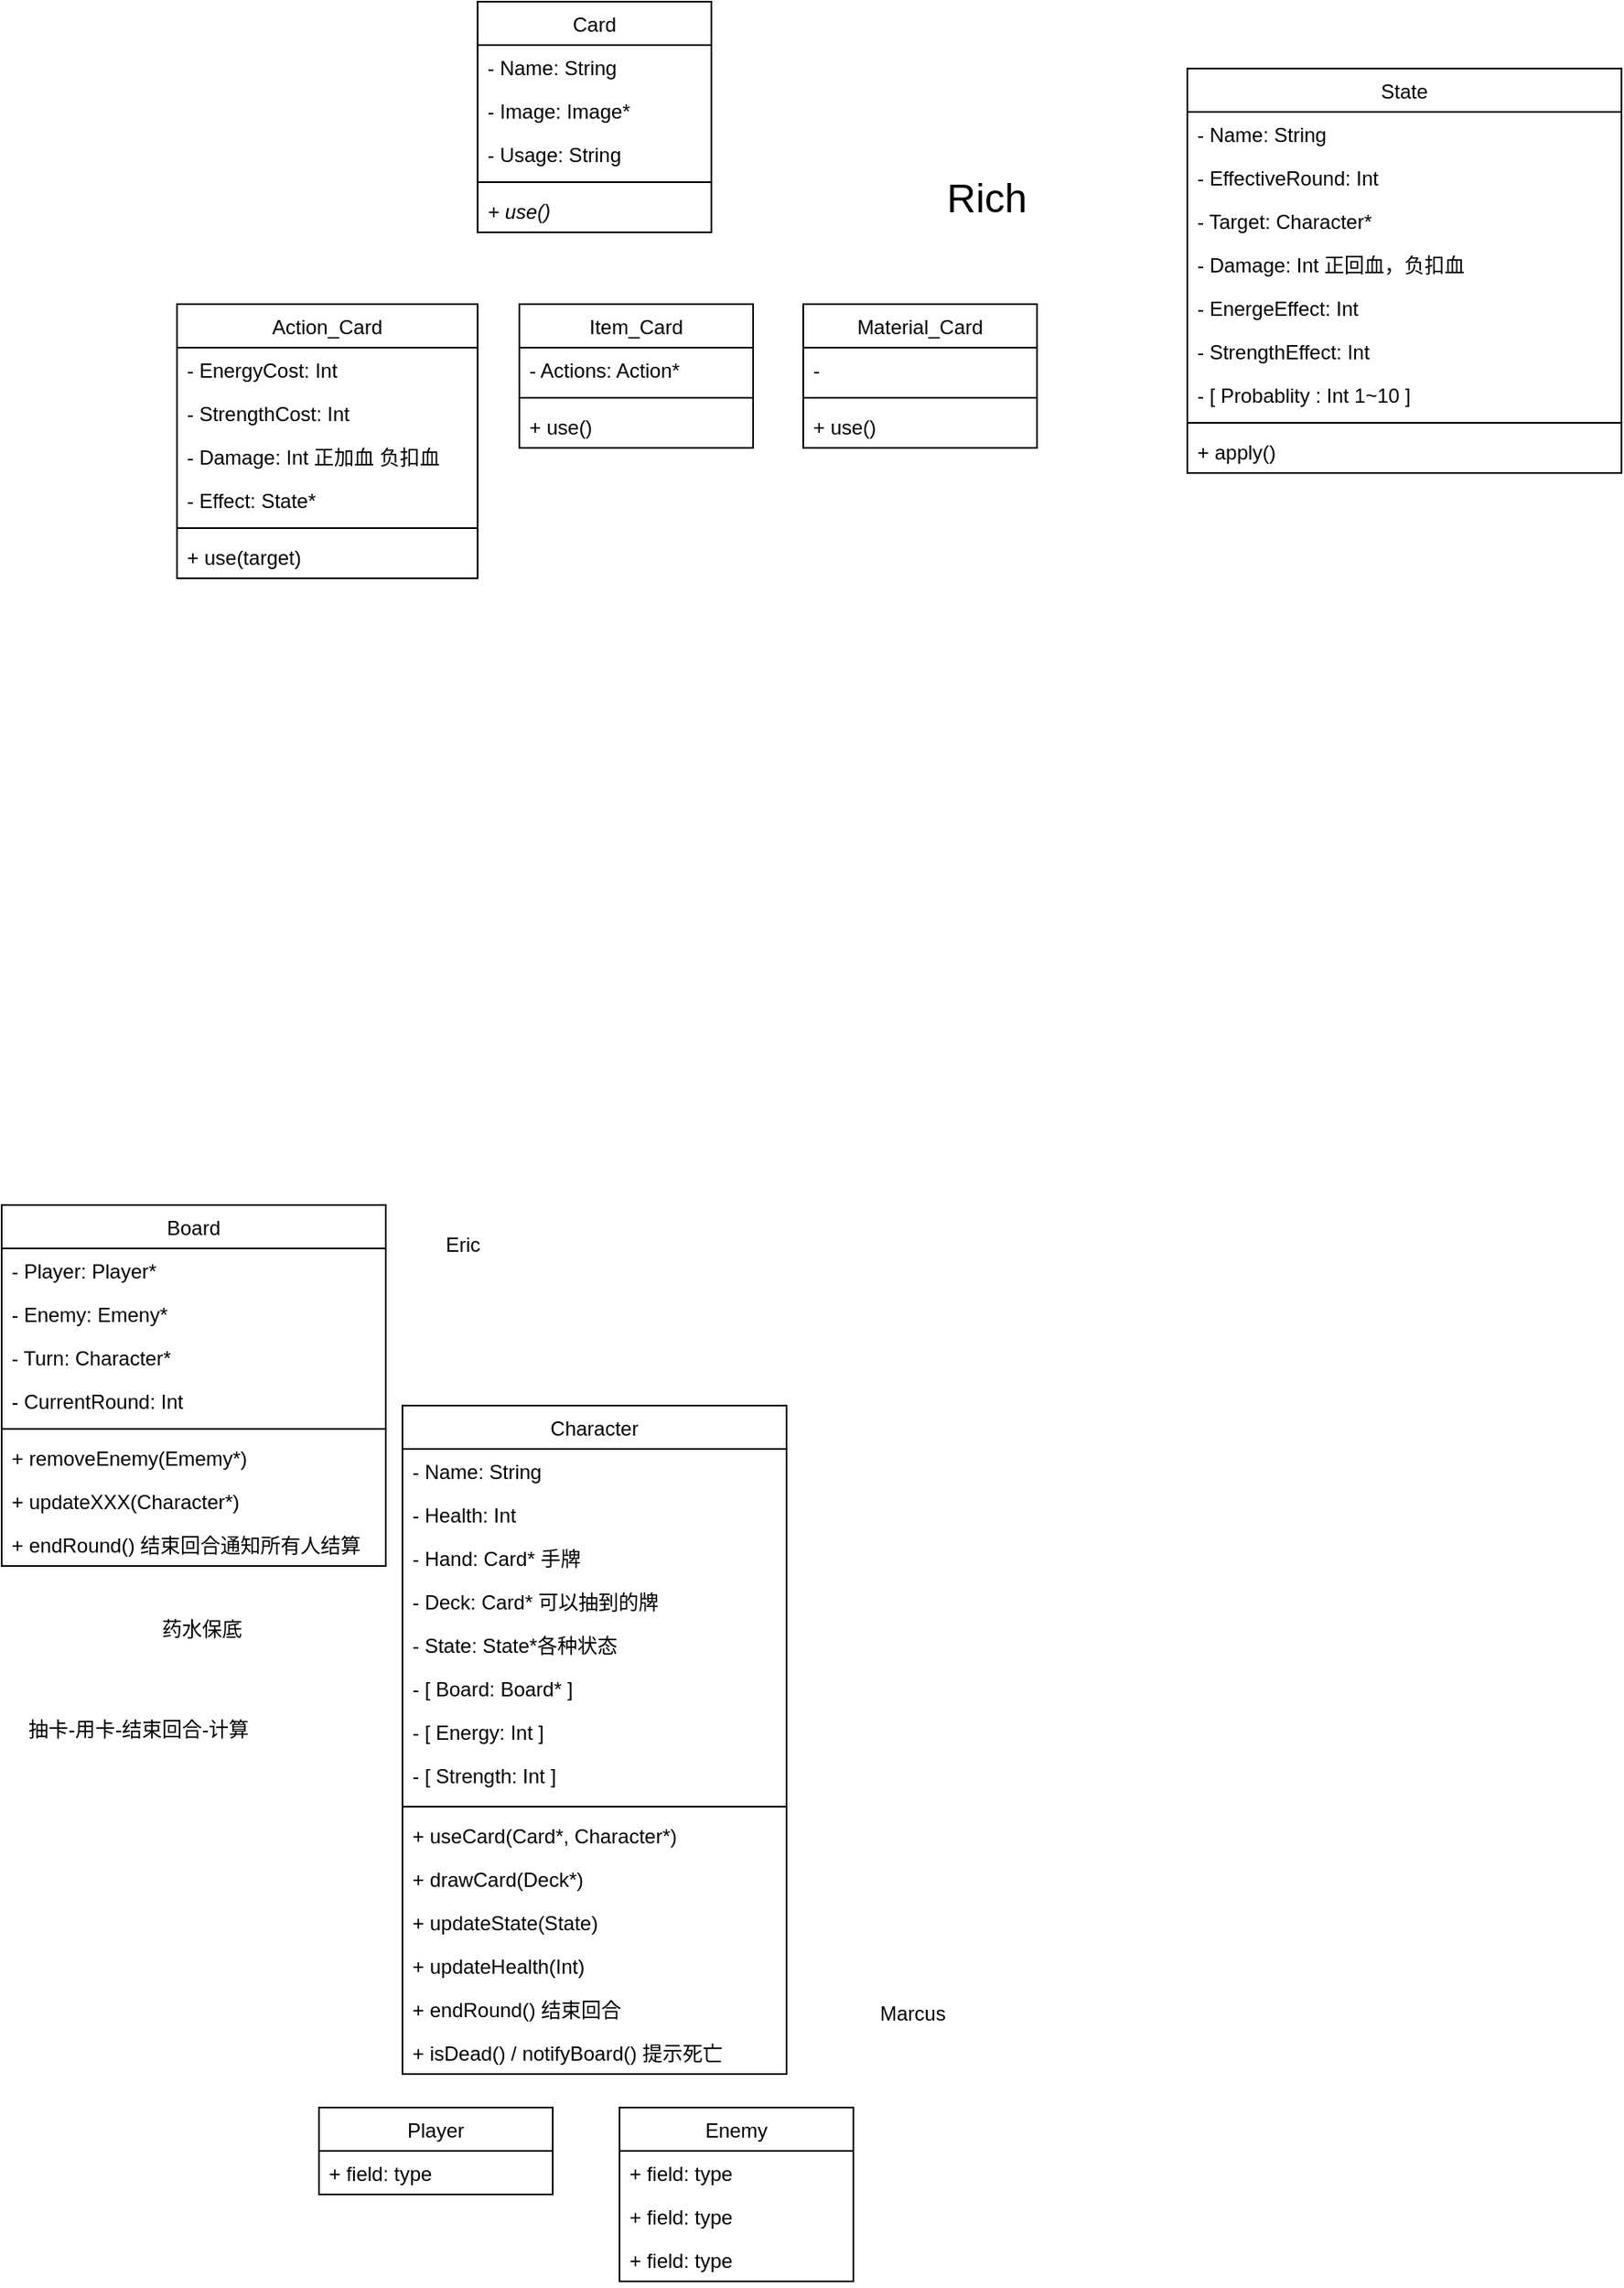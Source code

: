 <mxfile version="16.0.0" type="device"><diagram id="cSIMa4QUHb6lEiOD89_U" name="Page-1"><mxGraphModel dx="1043" dy="1750" grid="1" gridSize="10" guides="1" tooltips="1" connect="1" arrows="1" fold="1" page="1" pageScale="1" pageWidth="827" pageHeight="1169" math="0" shadow="0"><root><mxCell id="0"/><mxCell id="1" parent="0"/><mxCell id="EJ1EdjsebkWO272Hhb9x-1" value="Player" style="swimlane;fontStyle=0;childLayout=stackLayout;horizontal=1;startSize=26;fillColor=none;horizontalStack=0;resizeParent=1;resizeParentMax=0;resizeLast=0;collapsible=1;marginBottom=0;" vertex="1" parent="1"><mxGeometry x="200" y="570" width="140" height="52" as="geometry"/></mxCell><mxCell id="EJ1EdjsebkWO272Hhb9x-4" value="+ field: type" style="text;strokeColor=none;fillColor=none;align=left;verticalAlign=top;spacingLeft=4;spacingRight=4;overflow=hidden;rotatable=0;points=[[0,0.5],[1,0.5]];portConstraint=eastwest;" vertex="1" parent="EJ1EdjsebkWO272Hhb9x-1"><mxGeometry y="26" width="140" height="26" as="geometry"/></mxCell><mxCell id="EJ1EdjsebkWO272Hhb9x-5" value="Character" style="swimlane;fontStyle=0;childLayout=stackLayout;horizontal=1;startSize=26;fillColor=none;horizontalStack=0;resizeParent=1;resizeParentMax=0;resizeLast=0;collapsible=1;marginBottom=0;" vertex="1" parent="1"><mxGeometry x="250" y="150" width="230" height="400" as="geometry"/></mxCell><mxCell id="EJ1EdjsebkWO272Hhb9x-7" value="- Name: String" style="text;strokeColor=none;fillColor=none;align=left;verticalAlign=top;spacingLeft=4;spacingRight=4;overflow=hidden;rotatable=0;points=[[0,0.5],[1,0.5]];portConstraint=eastwest;" vertex="1" parent="EJ1EdjsebkWO272Hhb9x-5"><mxGeometry y="26" width="230" height="26" as="geometry"/></mxCell><mxCell id="EJ1EdjsebkWO272Hhb9x-6" value="- Health: Int" style="text;strokeColor=none;fillColor=none;align=left;verticalAlign=top;spacingLeft=4;spacingRight=4;overflow=hidden;rotatable=0;points=[[0,0.5],[1,0.5]];portConstraint=eastwest;" vertex="1" parent="EJ1EdjsebkWO272Hhb9x-5"><mxGeometry y="52" width="230" height="26" as="geometry"/></mxCell><mxCell id="EJ1EdjsebkWO272Hhb9x-19" value="- Hand: Card* 手牌" style="text;strokeColor=none;fillColor=none;align=left;verticalAlign=top;spacingLeft=4;spacingRight=4;overflow=hidden;rotatable=0;points=[[0,0.5],[1,0.5]];portConstraint=eastwest;" vertex="1" parent="EJ1EdjsebkWO272Hhb9x-5"><mxGeometry y="78" width="230" height="26" as="geometry"/></mxCell><mxCell id="EJ1EdjsebkWO272Hhb9x-8" value="- Deck: Card* 可以抽到的牌" style="text;strokeColor=none;fillColor=none;align=left;verticalAlign=top;spacingLeft=4;spacingRight=4;overflow=hidden;rotatable=0;points=[[0,0.5],[1,0.5]];portConstraint=eastwest;" vertex="1" parent="EJ1EdjsebkWO272Hhb9x-5"><mxGeometry y="104" width="230" height="26" as="geometry"/></mxCell><mxCell id="EJ1EdjsebkWO272Hhb9x-20" value="- State: State*各种状态" style="text;strokeColor=none;fillColor=none;align=left;verticalAlign=top;spacingLeft=4;spacingRight=4;overflow=hidden;rotatable=0;points=[[0,0.5],[1,0.5]];portConstraint=eastwest;" vertex="1" parent="EJ1EdjsebkWO272Hhb9x-5"><mxGeometry y="130" width="230" height="26" as="geometry"/></mxCell><mxCell id="EJ1EdjsebkWO272Hhb9x-37" value="- [ Board: Board* ]" style="text;strokeColor=none;fillColor=none;align=left;verticalAlign=top;spacingLeft=4;spacingRight=4;overflow=hidden;rotatable=0;points=[[0,0.5],[1,0.5]];portConstraint=eastwest;" vertex="1" parent="EJ1EdjsebkWO272Hhb9x-5"><mxGeometry y="156" width="230" height="26" as="geometry"/></mxCell><mxCell id="EJ1EdjsebkWO272Hhb9x-2" value="- [ Energy: Int ] " style="text;strokeColor=none;fillColor=none;align=left;verticalAlign=top;spacingLeft=4;spacingRight=4;overflow=hidden;rotatable=0;points=[[0,0.5],[1,0.5]];portConstraint=eastwest;" vertex="1" parent="EJ1EdjsebkWO272Hhb9x-5"><mxGeometry y="182" width="230" height="26" as="geometry"/></mxCell><mxCell id="EJ1EdjsebkWO272Hhb9x-36" value="- [ Strength: Int ] " style="text;strokeColor=none;fillColor=none;align=left;verticalAlign=top;spacingLeft=4;spacingRight=4;overflow=hidden;rotatable=0;points=[[0,0.5],[1,0.5]];portConstraint=eastwest;" vertex="1" parent="EJ1EdjsebkWO272Hhb9x-5"><mxGeometry y="208" width="230" height="28" as="geometry"/></mxCell><mxCell id="EJ1EdjsebkWO272Hhb9x-25" value="" style="line;strokeWidth=1;fillColor=none;align=left;verticalAlign=middle;spacingTop=-1;spacingLeft=3;spacingRight=3;rotatable=0;labelPosition=right;points=[];portConstraint=eastwest;" vertex="1" parent="EJ1EdjsebkWO272Hhb9x-5"><mxGeometry y="236" width="230" height="8" as="geometry"/></mxCell><mxCell id="EJ1EdjsebkWO272Hhb9x-24" value="+ useCard(Card*, Character*)" style="text;strokeColor=none;fillColor=none;align=left;verticalAlign=top;spacingLeft=4;spacingRight=4;overflow=hidden;rotatable=0;points=[[0,0.5],[1,0.5]];portConstraint=eastwest;" vertex="1" parent="EJ1EdjsebkWO272Hhb9x-5"><mxGeometry y="244" width="230" height="26" as="geometry"/></mxCell><mxCell id="EJ1EdjsebkWO272Hhb9x-26" value="+ drawCard(Deck*)" style="text;strokeColor=none;fillColor=none;align=left;verticalAlign=top;spacingLeft=4;spacingRight=4;overflow=hidden;rotatable=0;points=[[0,0.5],[1,0.5]];portConstraint=eastwest;" vertex="1" parent="EJ1EdjsebkWO272Hhb9x-5"><mxGeometry y="270" width="230" height="26" as="geometry"/></mxCell><mxCell id="EJ1EdjsebkWO272Hhb9x-27" value="+ updateState(State)" style="text;strokeColor=none;fillColor=none;align=left;verticalAlign=top;spacingLeft=4;spacingRight=4;overflow=hidden;rotatable=0;points=[[0,0.5],[1,0.5]];portConstraint=eastwest;" vertex="1" parent="EJ1EdjsebkWO272Hhb9x-5"><mxGeometry y="296" width="230" height="26" as="geometry"/></mxCell><mxCell id="EJ1EdjsebkWO272Hhb9x-34" value="+ updateHealth(Int)" style="text;strokeColor=none;fillColor=none;align=left;verticalAlign=top;spacingLeft=4;spacingRight=4;overflow=hidden;rotatable=0;points=[[0,0.5],[1,0.5]];portConstraint=eastwest;" vertex="1" parent="EJ1EdjsebkWO272Hhb9x-5"><mxGeometry y="322" width="230" height="26" as="geometry"/></mxCell><mxCell id="EJ1EdjsebkWO272Hhb9x-42" value="+ endRound() 结束回合" style="text;strokeColor=none;fillColor=none;align=left;verticalAlign=top;spacingLeft=4;spacingRight=4;overflow=hidden;rotatable=0;points=[[0,0.5],[1,0.5]];portConstraint=eastwest;" vertex="1" parent="EJ1EdjsebkWO272Hhb9x-5"><mxGeometry y="348" width="230" height="26" as="geometry"/></mxCell><mxCell id="EJ1EdjsebkWO272Hhb9x-41" value="+ isDead() / notifyBoard() 提示死亡" style="text;strokeColor=none;fillColor=none;align=left;verticalAlign=top;spacingLeft=4;spacingRight=4;overflow=hidden;rotatable=0;points=[[0,0.5],[1,0.5]];portConstraint=eastwest;" vertex="1" parent="EJ1EdjsebkWO272Hhb9x-5"><mxGeometry y="374" width="230" height="26" as="geometry"/></mxCell><mxCell id="EJ1EdjsebkWO272Hhb9x-14" value="Enemy" style="swimlane;fontStyle=0;childLayout=stackLayout;horizontal=1;startSize=26;fillColor=none;horizontalStack=0;resizeParent=1;resizeParentMax=0;resizeLast=0;collapsible=1;marginBottom=0;" vertex="1" parent="1"><mxGeometry x="380" y="570" width="140" height="104" as="geometry"/></mxCell><mxCell id="EJ1EdjsebkWO272Hhb9x-15" value="+ field: type" style="text;strokeColor=none;fillColor=none;align=left;verticalAlign=top;spacingLeft=4;spacingRight=4;overflow=hidden;rotatable=0;points=[[0,0.5],[1,0.5]];portConstraint=eastwest;" vertex="1" parent="EJ1EdjsebkWO272Hhb9x-14"><mxGeometry y="26" width="140" height="26" as="geometry"/></mxCell><mxCell id="EJ1EdjsebkWO272Hhb9x-16" value="+ field: type" style="text;strokeColor=none;fillColor=none;align=left;verticalAlign=top;spacingLeft=4;spacingRight=4;overflow=hidden;rotatable=0;points=[[0,0.5],[1,0.5]];portConstraint=eastwest;" vertex="1" parent="EJ1EdjsebkWO272Hhb9x-14"><mxGeometry y="52" width="140" height="26" as="geometry"/></mxCell><mxCell id="EJ1EdjsebkWO272Hhb9x-17" value="+ field: type" style="text;strokeColor=none;fillColor=none;align=left;verticalAlign=top;spacingLeft=4;spacingRight=4;overflow=hidden;rotatable=0;points=[[0,0.5],[1,0.5]];portConstraint=eastwest;" vertex="1" parent="EJ1EdjsebkWO272Hhb9x-14"><mxGeometry y="78" width="140" height="26" as="geometry"/></mxCell><mxCell id="EJ1EdjsebkWO272Hhb9x-30" value="Board" style="swimlane;fontStyle=0;childLayout=stackLayout;horizontal=1;startSize=26;fillColor=none;horizontalStack=0;resizeParent=1;resizeParentMax=0;resizeLast=0;collapsible=1;marginBottom=0;" vertex="1" parent="1"><mxGeometry x="10" y="30" width="230" height="216" as="geometry"/></mxCell><mxCell id="EJ1EdjsebkWO272Hhb9x-31" value="- Player: Player*" style="text;strokeColor=none;fillColor=none;align=left;verticalAlign=top;spacingLeft=4;spacingRight=4;overflow=hidden;rotatable=0;points=[[0,0.5],[1,0.5]];portConstraint=eastwest;" vertex="1" parent="EJ1EdjsebkWO272Hhb9x-30"><mxGeometry y="26" width="230" height="26" as="geometry"/></mxCell><mxCell id="EJ1EdjsebkWO272Hhb9x-32" value="- Enemy: Emeny*" style="text;strokeColor=none;fillColor=none;align=left;verticalAlign=top;spacingLeft=4;spacingRight=4;overflow=hidden;rotatable=0;points=[[0,0.5],[1,0.5]];portConstraint=eastwest;" vertex="1" parent="EJ1EdjsebkWO272Hhb9x-30"><mxGeometry y="52" width="230" height="26" as="geometry"/></mxCell><mxCell id="EJ1EdjsebkWO272Hhb9x-50" value="- Turn: Character*" style="text;strokeColor=none;fillColor=none;align=left;verticalAlign=top;spacingLeft=4;spacingRight=4;overflow=hidden;rotatable=0;points=[[0,0.5],[1,0.5]];portConstraint=eastwest;" vertex="1" parent="EJ1EdjsebkWO272Hhb9x-30"><mxGeometry y="78" width="230" height="26" as="geometry"/></mxCell><mxCell id="EJ1EdjsebkWO272Hhb9x-54" value="- CurrentRound: Int" style="text;strokeColor=none;fillColor=none;align=left;verticalAlign=top;spacingLeft=4;spacingRight=4;overflow=hidden;rotatable=0;points=[[0,0.5],[1,0.5]];portConstraint=eastwest;" vertex="1" parent="EJ1EdjsebkWO272Hhb9x-30"><mxGeometry y="104" width="230" height="26" as="geometry"/></mxCell><mxCell id="EJ1EdjsebkWO272Hhb9x-43" value="" style="line;strokeWidth=1;fillColor=none;align=left;verticalAlign=middle;spacingTop=-1;spacingLeft=3;spacingRight=3;rotatable=0;labelPosition=right;points=[];portConstraint=eastwest;" vertex="1" parent="EJ1EdjsebkWO272Hhb9x-30"><mxGeometry y="130" width="230" height="8" as="geometry"/></mxCell><mxCell id="EJ1EdjsebkWO272Hhb9x-44" value="+ removeEnemy(Ememy*)" style="text;strokeColor=none;fillColor=none;align=left;verticalAlign=top;spacingLeft=4;spacingRight=4;overflow=hidden;rotatable=0;points=[[0,0.5],[1,0.5]];portConstraint=eastwest;" vertex="1" parent="EJ1EdjsebkWO272Hhb9x-30"><mxGeometry y="138" width="230" height="26" as="geometry"/></mxCell><mxCell id="EJ1EdjsebkWO272Hhb9x-52" value="+ updateXXX(Character*)" style="text;strokeColor=none;fillColor=none;align=left;verticalAlign=top;spacingLeft=4;spacingRight=4;overflow=hidden;rotatable=0;points=[[0,0.5],[1,0.5]];portConstraint=eastwest;" vertex="1" parent="EJ1EdjsebkWO272Hhb9x-30"><mxGeometry y="164" width="230" height="26" as="geometry"/></mxCell><mxCell id="EJ1EdjsebkWO272Hhb9x-53" value="+ endRound() 结束回合通知所有人结算" style="text;strokeColor=none;fillColor=none;align=left;verticalAlign=top;spacingLeft=4;spacingRight=4;overflow=hidden;rotatable=0;points=[[0,0.5],[1,0.5]];portConstraint=eastwest;" vertex="1" parent="EJ1EdjsebkWO272Hhb9x-30"><mxGeometry y="190" width="230" height="26" as="geometry"/></mxCell><mxCell id="EJ1EdjsebkWO272Hhb9x-35" value="药水保底" style="text;strokeColor=none;fillColor=none;align=left;verticalAlign=top;spacingLeft=4;spacingRight=4;overflow=hidden;rotatable=0;points=[[0,0.5],[1,0.5]];portConstraint=eastwest;" vertex="1" parent="1"><mxGeometry x="100" y="270" width="100" height="26" as="geometry"/></mxCell><mxCell id="EJ1EdjsebkWO272Hhb9x-46" value="Card" style="swimlane;fontStyle=0;childLayout=stackLayout;horizontal=1;startSize=26;fillColor=none;horizontalStack=0;resizeParent=1;resizeParentMax=0;resizeLast=0;collapsible=1;marginBottom=0;" vertex="1" parent="1"><mxGeometry x="295" y="-690" width="140" height="138" as="geometry"/></mxCell><mxCell id="EJ1EdjsebkWO272Hhb9x-47" value="- Name: String" style="text;strokeColor=none;fillColor=none;align=left;verticalAlign=top;spacingLeft=4;spacingRight=4;overflow=hidden;rotatable=0;points=[[0,0.5],[1,0.5]];portConstraint=eastwest;" vertex="1" parent="EJ1EdjsebkWO272Hhb9x-46"><mxGeometry y="26" width="140" height="26" as="geometry"/></mxCell><mxCell id="EJ1EdjsebkWO272Hhb9x-48" value="- Image: Image*" style="text;strokeColor=none;fillColor=none;align=left;verticalAlign=top;spacingLeft=4;spacingRight=4;overflow=hidden;rotatable=0;points=[[0,0.5],[1,0.5]];portConstraint=eastwest;" vertex="1" parent="EJ1EdjsebkWO272Hhb9x-46"><mxGeometry y="52" width="140" height="26" as="geometry"/></mxCell><mxCell id="EJ1EdjsebkWO272Hhb9x-57" value="- Usage: String" style="text;strokeColor=none;fillColor=none;align=left;verticalAlign=top;spacingLeft=4;spacingRight=4;overflow=hidden;rotatable=0;points=[[0,0.5],[1,0.5]];portConstraint=eastwest;" vertex="1" parent="EJ1EdjsebkWO272Hhb9x-46"><mxGeometry y="78" width="140" height="26" as="geometry"/></mxCell><mxCell id="EJ1EdjsebkWO272Hhb9x-58" value="" style="line;strokeWidth=1;fillColor=none;align=left;verticalAlign=middle;spacingTop=-1;spacingLeft=3;spacingRight=3;rotatable=0;labelPosition=right;points=[];portConstraint=eastwest;" vertex="1" parent="EJ1EdjsebkWO272Hhb9x-46"><mxGeometry y="104" width="140" height="8" as="geometry"/></mxCell><mxCell id="EJ1EdjsebkWO272Hhb9x-59" value="+ use()" style="text;strokeColor=none;fillColor=none;align=left;verticalAlign=top;spacingLeft=4;spacingRight=4;overflow=hidden;rotatable=0;points=[[0,0.5],[1,0.5]];portConstraint=eastwest;fontStyle=2" vertex="1" parent="EJ1EdjsebkWO272Hhb9x-46"><mxGeometry y="112" width="140" height="26" as="geometry"/></mxCell><mxCell id="EJ1EdjsebkWO272Hhb9x-51" value="抽卡-用卡-结束回合-计算" style="text;strokeColor=none;fillColor=none;align=left;verticalAlign=top;spacingLeft=4;spacingRight=4;overflow=hidden;rotatable=0;points=[[0,0.5],[1,0.5]];portConstraint=eastwest;" vertex="1" parent="1"><mxGeometry x="20" y="330" width="180" height="26" as="geometry"/></mxCell><mxCell id="EJ1EdjsebkWO272Hhb9x-60" value="Action_Card" style="swimlane;fontStyle=0;childLayout=stackLayout;horizontal=1;startSize=26;fillColor=none;horizontalStack=0;resizeParent=1;resizeParentMax=0;resizeLast=0;collapsible=1;marginBottom=0;" vertex="1" parent="1"><mxGeometry x="115" y="-509" width="180" height="164" as="geometry"/></mxCell><mxCell id="EJ1EdjsebkWO272Hhb9x-49" value="- EnergyCost: Int" style="text;strokeColor=none;fillColor=none;align=left;verticalAlign=top;spacingLeft=4;spacingRight=4;overflow=hidden;rotatable=0;points=[[0,0.5],[1,0.5]];portConstraint=eastwest;" vertex="1" parent="EJ1EdjsebkWO272Hhb9x-60"><mxGeometry y="26" width="180" height="26" as="geometry"/></mxCell><mxCell id="EJ1EdjsebkWO272Hhb9x-95" value="- StrengthCost: Int" style="text;strokeColor=none;fillColor=none;align=left;verticalAlign=top;spacingLeft=4;spacingRight=4;overflow=hidden;rotatable=0;points=[[0,0.5],[1,0.5]];portConstraint=eastwest;" vertex="1" parent="EJ1EdjsebkWO272Hhb9x-60"><mxGeometry y="52" width="180" height="26" as="geometry"/></mxCell><mxCell id="EJ1EdjsebkWO272Hhb9x-56" value="- Damage: Int 正加血 负扣血" style="text;strokeColor=none;fillColor=none;align=left;verticalAlign=top;spacingLeft=4;spacingRight=4;overflow=hidden;rotatable=0;points=[[0,0.5],[1,0.5]];portConstraint=eastwest;" vertex="1" parent="EJ1EdjsebkWO272Hhb9x-60"><mxGeometry y="78" width="180" height="26" as="geometry"/></mxCell><mxCell id="EJ1EdjsebkWO272Hhb9x-97" value="- Effect: State*" style="text;strokeColor=none;fillColor=none;align=left;verticalAlign=top;spacingLeft=4;spacingRight=4;overflow=hidden;rotatable=0;points=[[0,0.5],[1,0.5]];portConstraint=eastwest;" vertex="1" parent="EJ1EdjsebkWO272Hhb9x-60"><mxGeometry y="104" width="180" height="26" as="geometry"/></mxCell><mxCell id="EJ1EdjsebkWO272Hhb9x-66" value="" style="line;strokeWidth=1;fillColor=none;align=left;verticalAlign=middle;spacingTop=-1;spacingLeft=3;spacingRight=3;rotatable=0;labelPosition=right;points=[];portConstraint=eastwest;" vertex="1" parent="EJ1EdjsebkWO272Hhb9x-60"><mxGeometry y="130" width="180" height="8" as="geometry"/></mxCell><mxCell id="EJ1EdjsebkWO272Hhb9x-67" value="+ use(target)" style="text;strokeColor=none;fillColor=none;align=left;verticalAlign=top;spacingLeft=4;spacingRight=4;overflow=hidden;rotatable=0;points=[[0,0.5],[1,0.5]];portConstraint=eastwest;" vertex="1" parent="EJ1EdjsebkWO272Hhb9x-60"><mxGeometry y="138" width="180" height="26" as="geometry"/></mxCell><mxCell id="EJ1EdjsebkWO272Hhb9x-73" value="Item_Card" style="swimlane;fontStyle=0;childLayout=stackLayout;horizontal=1;startSize=26;fillColor=none;horizontalStack=0;resizeParent=1;resizeParentMax=0;resizeLast=0;collapsible=1;marginBottom=0;" vertex="1" parent="1"><mxGeometry x="320" y="-509" width="140" height="86" as="geometry"/></mxCell><mxCell id="EJ1EdjsebkWO272Hhb9x-75" value="- Actions: Action*" style="text;strokeColor=none;fillColor=none;align=left;verticalAlign=top;spacingLeft=4;spacingRight=4;overflow=hidden;rotatable=0;points=[[0,0.5],[1,0.5]];portConstraint=eastwest;" vertex="1" parent="EJ1EdjsebkWO272Hhb9x-73"><mxGeometry y="26" width="140" height="26" as="geometry"/></mxCell><mxCell id="EJ1EdjsebkWO272Hhb9x-76" value="" style="line;strokeWidth=1;fillColor=none;align=left;verticalAlign=middle;spacingTop=-1;spacingLeft=3;spacingRight=3;rotatable=0;labelPosition=right;points=[];portConstraint=eastwest;" vertex="1" parent="EJ1EdjsebkWO272Hhb9x-73"><mxGeometry y="52" width="140" height="8" as="geometry"/></mxCell><mxCell id="EJ1EdjsebkWO272Hhb9x-77" value="+ use()" style="text;strokeColor=none;fillColor=none;align=left;verticalAlign=top;spacingLeft=4;spacingRight=4;overflow=hidden;rotatable=0;points=[[0,0.5],[1,0.5]];portConstraint=eastwest;" vertex="1" parent="EJ1EdjsebkWO272Hhb9x-73"><mxGeometry y="60" width="140" height="26" as="geometry"/></mxCell><mxCell id="EJ1EdjsebkWO272Hhb9x-78" value="Material_Card" style="swimlane;fontStyle=0;childLayout=stackLayout;horizontal=1;startSize=26;fillColor=none;horizontalStack=0;resizeParent=1;resizeParentMax=0;resizeLast=0;collapsible=1;marginBottom=0;" vertex="1" parent="1"><mxGeometry x="490" y="-509" width="140" height="86" as="geometry"/></mxCell><mxCell id="EJ1EdjsebkWO272Hhb9x-79" value="-" style="text;strokeColor=none;fillColor=none;align=left;verticalAlign=top;spacingLeft=4;spacingRight=4;overflow=hidden;rotatable=0;points=[[0,0.5],[1,0.5]];portConstraint=eastwest;" vertex="1" parent="EJ1EdjsebkWO272Hhb9x-78"><mxGeometry y="26" width="140" height="26" as="geometry"/></mxCell><mxCell id="EJ1EdjsebkWO272Hhb9x-80" value="" style="line;strokeWidth=1;fillColor=none;align=left;verticalAlign=middle;spacingTop=-1;spacingLeft=3;spacingRight=3;rotatable=0;labelPosition=right;points=[];portConstraint=eastwest;" vertex="1" parent="EJ1EdjsebkWO272Hhb9x-78"><mxGeometry y="52" width="140" height="8" as="geometry"/></mxCell><mxCell id="EJ1EdjsebkWO272Hhb9x-81" value="+ use()" style="text;strokeColor=none;fillColor=none;align=left;verticalAlign=top;spacingLeft=4;spacingRight=4;overflow=hidden;rotatable=0;points=[[0,0.5],[1,0.5]];portConstraint=eastwest;" vertex="1" parent="EJ1EdjsebkWO272Hhb9x-78"><mxGeometry y="60" width="140" height="26" as="geometry"/></mxCell><mxCell id="EJ1EdjsebkWO272Hhb9x-98" value="State" style="swimlane;fontStyle=0;childLayout=stackLayout;horizontal=1;startSize=26;fillColor=none;horizontalStack=0;resizeParent=1;resizeParentMax=0;resizeLast=0;collapsible=1;marginBottom=0;" vertex="1" parent="1"><mxGeometry x="720" y="-650" width="260" height="242" as="geometry"/></mxCell><mxCell id="EJ1EdjsebkWO272Hhb9x-101" value="- Name: String" style="text;strokeColor=none;fillColor=none;align=left;verticalAlign=top;spacingLeft=4;spacingRight=4;overflow=hidden;rotatable=0;points=[[0,0.5],[1,0.5]];portConstraint=eastwest;" vertex="1" parent="EJ1EdjsebkWO272Hhb9x-98"><mxGeometry y="26" width="260" height="26" as="geometry"/></mxCell><mxCell id="EJ1EdjsebkWO272Hhb9x-99" value="- EffectiveRound: Int" style="text;strokeColor=none;fillColor=none;align=left;verticalAlign=top;spacingLeft=4;spacingRight=4;overflow=hidden;rotatable=0;points=[[0,0.5],[1,0.5]];portConstraint=eastwest;" vertex="1" parent="EJ1EdjsebkWO272Hhb9x-98"><mxGeometry y="52" width="260" height="26" as="geometry"/></mxCell><mxCell id="EJ1EdjsebkWO272Hhb9x-105" value="- Target: Character*" style="text;strokeColor=none;fillColor=none;align=left;verticalAlign=top;spacingLeft=4;spacingRight=4;overflow=hidden;rotatable=0;points=[[0,0.5],[1,0.5]];portConstraint=eastwest;" vertex="1" parent="EJ1EdjsebkWO272Hhb9x-98"><mxGeometry y="78" width="260" height="26" as="geometry"/></mxCell><mxCell id="EJ1EdjsebkWO272Hhb9x-100" value="- Damage: Int 正回血，负扣血" style="text;strokeColor=none;fillColor=none;align=left;verticalAlign=top;spacingLeft=4;spacingRight=4;overflow=hidden;rotatable=0;points=[[0,0.5],[1,0.5]];portConstraint=eastwest;" vertex="1" parent="EJ1EdjsebkWO272Hhb9x-98"><mxGeometry y="104" width="260" height="26" as="geometry"/></mxCell><mxCell id="EJ1EdjsebkWO272Hhb9x-106" value="- EnergeEffect: Int" style="text;strokeColor=none;fillColor=none;align=left;verticalAlign=top;spacingLeft=4;spacingRight=4;overflow=hidden;rotatable=0;points=[[0,0.5],[1,0.5]];portConstraint=eastwest;" vertex="1" parent="EJ1EdjsebkWO272Hhb9x-98"><mxGeometry y="130" width="260" height="26" as="geometry"/></mxCell><mxCell id="EJ1EdjsebkWO272Hhb9x-107" value="- StrengthEffect: Int" style="text;strokeColor=none;fillColor=none;align=left;verticalAlign=top;spacingLeft=4;spacingRight=4;overflow=hidden;rotatable=0;points=[[0,0.5],[1,0.5]];portConstraint=eastwest;" vertex="1" parent="EJ1EdjsebkWO272Hhb9x-98"><mxGeometry y="156" width="260" height="26" as="geometry"/></mxCell><mxCell id="EJ1EdjsebkWO272Hhb9x-104" value="- [ Probablity : Int 1~10 ]" style="text;strokeColor=none;fillColor=none;align=left;verticalAlign=top;spacingLeft=4;spacingRight=4;overflow=hidden;rotatable=0;points=[[0,0.5],[1,0.5]];portConstraint=eastwest;" vertex="1" parent="EJ1EdjsebkWO272Hhb9x-98"><mxGeometry y="182" width="260" height="26" as="geometry"/></mxCell><mxCell id="EJ1EdjsebkWO272Hhb9x-102" value="" style="line;strokeWidth=1;fillColor=none;align=left;verticalAlign=middle;spacingTop=-1;spacingLeft=3;spacingRight=3;rotatable=0;labelPosition=right;points=[];portConstraint=eastwest;" vertex="1" parent="EJ1EdjsebkWO272Hhb9x-98"><mxGeometry y="208" width="260" height="8" as="geometry"/></mxCell><mxCell id="EJ1EdjsebkWO272Hhb9x-103" value="+ apply()" style="text;strokeColor=none;fillColor=none;align=left;verticalAlign=top;spacingLeft=4;spacingRight=4;overflow=hidden;rotatable=0;points=[[0,0.5],[1,0.5]];portConstraint=eastwest;fontStyle=0" vertex="1" parent="EJ1EdjsebkWO272Hhb9x-98"><mxGeometry y="216" width="260" height="26" as="geometry"/></mxCell><mxCell id="EJ1EdjsebkWO272Hhb9x-108" value="Rich&#10;" style="text;strokeColor=none;fillColor=none;align=left;verticalAlign=top;spacingLeft=4;spacingRight=4;overflow=hidden;rotatable=0;points=[[0,0.5],[1,0.5]];portConstraint=eastwest;fontSize=24;" vertex="1" parent="1"><mxGeometry x="570" y="-594" width="110" height="44" as="geometry"/></mxCell><mxCell id="EJ1EdjsebkWO272Hhb9x-109" value="Marcus" style="text;strokeColor=none;fillColor=none;align=left;verticalAlign=top;spacingLeft=4;spacingRight=4;overflow=hidden;rotatable=0;points=[[0,0.5],[1,0.5]];portConstraint=eastwest;" vertex="1" parent="1"><mxGeometry x="530" y="500" width="100" height="26" as="geometry"/></mxCell><mxCell id="EJ1EdjsebkWO272Hhb9x-110" value="Eric" style="text;strokeColor=none;fillColor=none;align=left;verticalAlign=top;spacingLeft=4;spacingRight=4;overflow=hidden;rotatable=0;points=[[0,0.5],[1,0.5]];portConstraint=eastwest;" vertex="1" parent="1"><mxGeometry x="270" y="40" width="100" height="26" as="geometry"/></mxCell></root></mxGraphModel></diagram></mxfile>